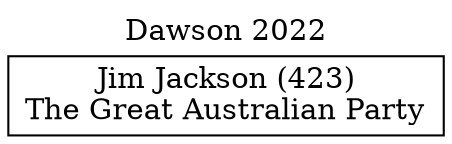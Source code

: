 // House preference flow
digraph "Jim Jackson (423)_Dawson_2022" {
	graph [label="Dawson 2022" labelloc=t mclimit=10]
	node [shape=box]
	"Jim Jackson (423)" [label="Jim Jackson (423)
The Great Australian Party"]
}
